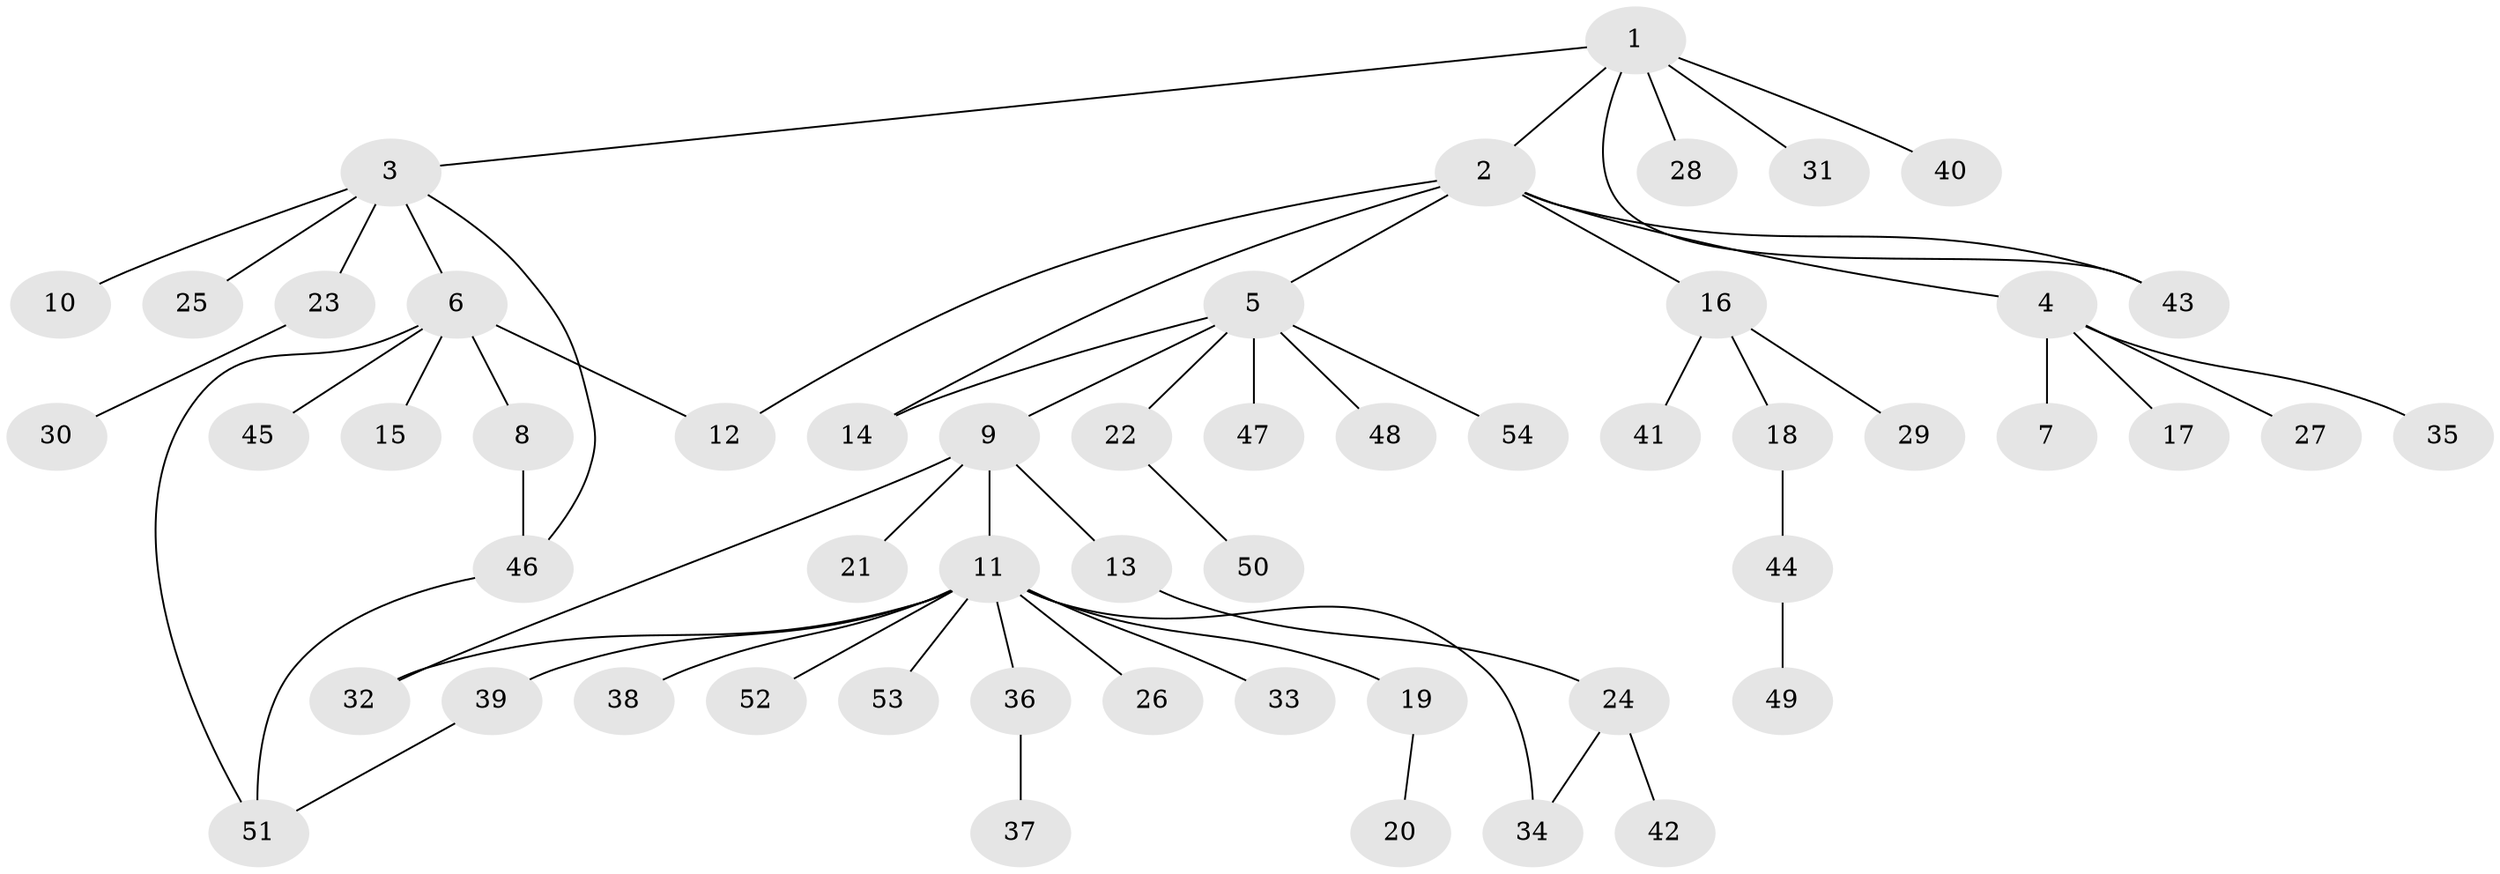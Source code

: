 // coarse degree distribution, {6: 0.02702702702702703, 7: 0.05405405405405406, 5: 0.10810810810810811, 3: 0.05405405405405406, 1: 0.4864864864864865, 2: 0.24324324324324326, 4: 0.02702702702702703}
// Generated by graph-tools (version 1.1) at 2025/18/03/04/25 18:18:16]
// undirected, 54 vertices, 61 edges
graph export_dot {
graph [start="1"]
  node [color=gray90,style=filled];
  1;
  2;
  3;
  4;
  5;
  6;
  7;
  8;
  9;
  10;
  11;
  12;
  13;
  14;
  15;
  16;
  17;
  18;
  19;
  20;
  21;
  22;
  23;
  24;
  25;
  26;
  27;
  28;
  29;
  30;
  31;
  32;
  33;
  34;
  35;
  36;
  37;
  38;
  39;
  40;
  41;
  42;
  43;
  44;
  45;
  46;
  47;
  48;
  49;
  50;
  51;
  52;
  53;
  54;
  1 -- 2;
  1 -- 3;
  1 -- 28;
  1 -- 31;
  1 -- 40;
  1 -- 43;
  2 -- 4;
  2 -- 5;
  2 -- 12;
  2 -- 14;
  2 -- 16;
  2 -- 43;
  3 -- 6;
  3 -- 10;
  3 -- 23;
  3 -- 25;
  3 -- 46;
  4 -- 7;
  4 -- 17;
  4 -- 27;
  4 -- 35;
  5 -- 9;
  5 -- 14;
  5 -- 22;
  5 -- 47;
  5 -- 48;
  5 -- 54;
  6 -- 8;
  6 -- 12;
  6 -- 15;
  6 -- 45;
  6 -- 51;
  8 -- 46;
  9 -- 11;
  9 -- 13;
  9 -- 21;
  9 -- 32;
  11 -- 19;
  11 -- 26;
  11 -- 32;
  11 -- 33;
  11 -- 34;
  11 -- 36;
  11 -- 38;
  11 -- 39;
  11 -- 52;
  11 -- 53;
  13 -- 24;
  16 -- 18;
  16 -- 29;
  16 -- 41;
  18 -- 44;
  19 -- 20;
  22 -- 50;
  23 -- 30;
  24 -- 34;
  24 -- 42;
  36 -- 37;
  39 -- 51;
  44 -- 49;
  46 -- 51;
}
